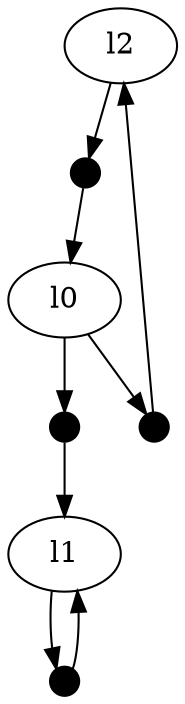 digraph program_graph {
	subgraph main {
	main_s0[ label="l2"];
	main_s1[ label="l1"];
	main_s2[ label="l0"];
	main_e0[ label="" , shape=circle, width=.2, style=filled, fillcolor="black"];
	main_e1[ label="" , shape=circle, width=.2, style=filled, fillcolor="black"];
	main_e2[ label="" , shape=circle, width=.2, style=filled, fillcolor="black"];
	main_e3[ label="" , shape=circle, width=.2, style=filled, fillcolor="black"];
	main_s0 -> main_e0 [label=""];
	main_e0 -> main_s2;
	main_s1 -> main_e1 [label=""];
	main_e1 -> main_s1;
	main_s2 -> main_e2 [label=""];
	main_e2 -> main_s0;
	main_s2 -> main_e3 [label=""];
	main_e3 -> main_s1;
	}

}